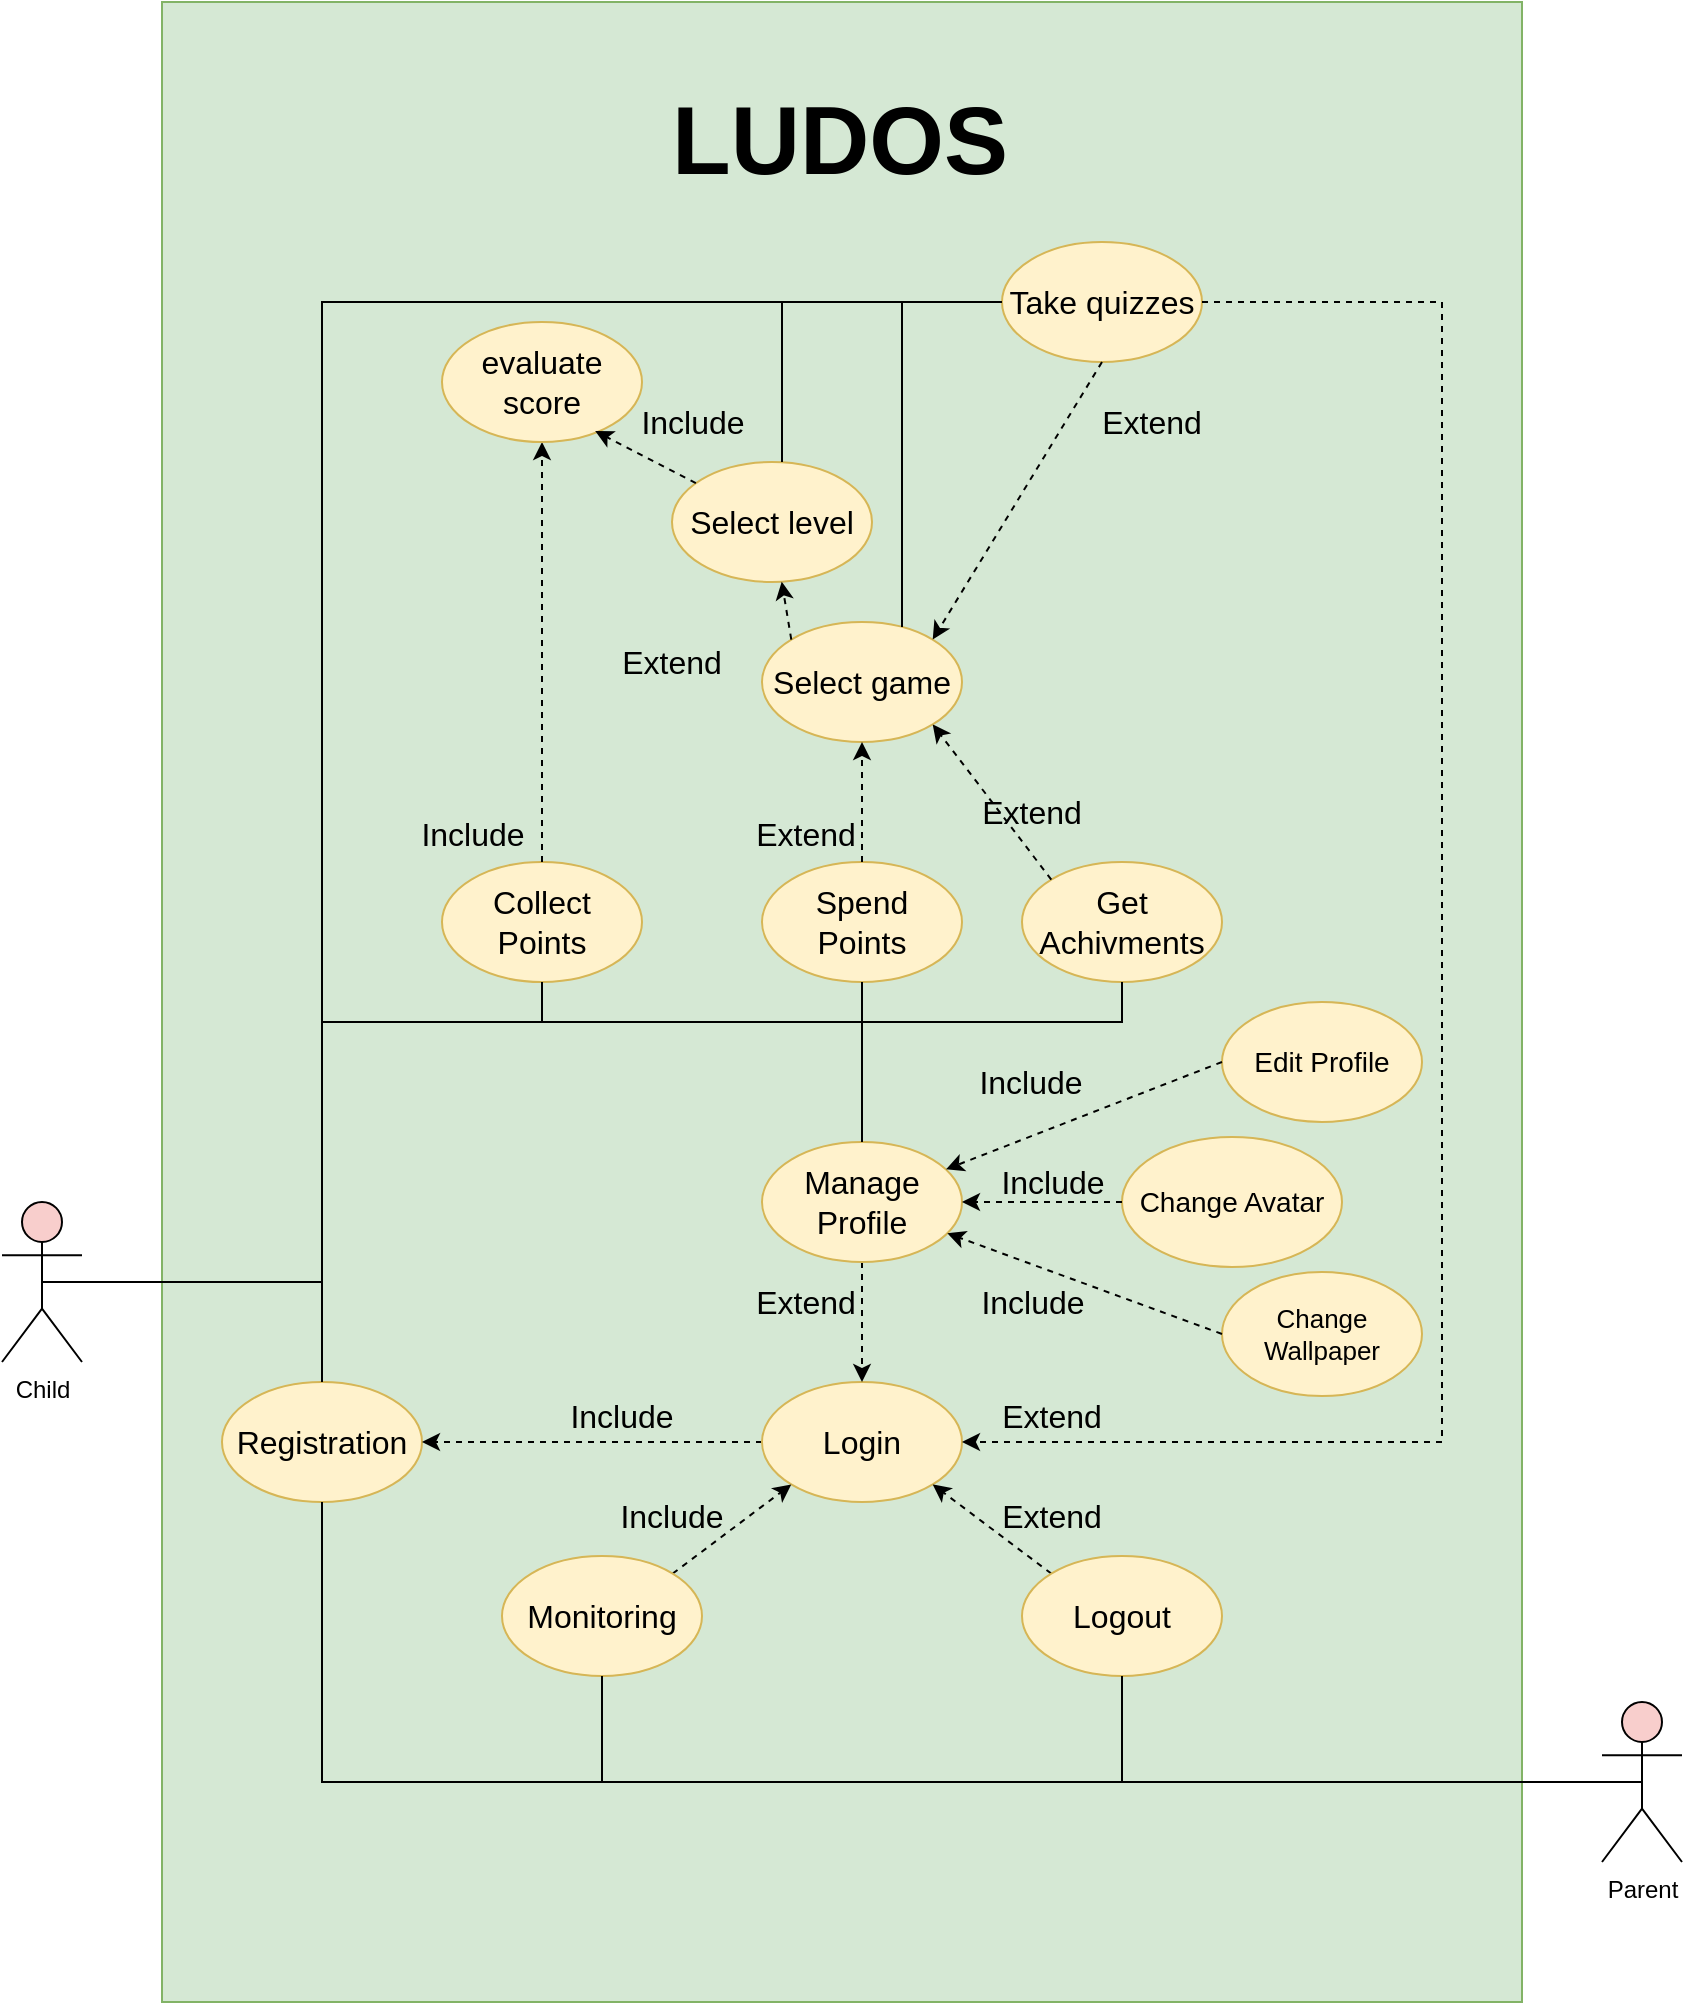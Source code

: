 <mxfile version="20.4.1" type="device"><diagram id="AuonHMIGW1srXyZDeafY" name="Page-1"><mxGraphModel dx="2030" dy="1123" grid="1" gridSize="10" guides="1" tooltips="1" connect="1" arrows="1" fold="1" page="1" pageScale="1" pageWidth="850" pageHeight="1100" background="#ffffff" math="0" shadow="0"><root><mxCell id="0"/><mxCell id="1" parent="0"/><mxCell id="5T0bdnk01hy3B1LprQP0-1" value="Child&lt;br&gt;" style="shape=umlActor;verticalLabelPosition=bottom;verticalAlign=top;html=1;outlineConnect=0;fillColor=#f8cecc;strokeColor=#000000;" parent="1" vertex="1"><mxGeometry x="90" y="670" width="40" height="80" as="geometry"/></mxCell><mxCell id="5T0bdnk01hy3B1LprQP0-2" value="Parent" style="shape=umlActor;verticalLabelPosition=bottom;verticalAlign=top;html=1;outlineConnect=0;fillColor=#f8cecc;strokeColor=#000000;" parent="1" vertex="1"><mxGeometry x="890" y="920" width="40" height="80" as="geometry"/></mxCell><mxCell id="5T0bdnk01hy3B1LprQP0-5" value="" style="rounded=1;whiteSpace=wrap;html=1;arcSize=0;fillColor=#d5e8d4;strokeColor=#82b366;shadow=0;" parent="1" vertex="1"><mxGeometry x="170" y="70" width="680" height="1000" as="geometry"/></mxCell><mxCell id="5T0bdnk01hy3B1LprQP0-6" value="&lt;font style=&quot;font-size: 16px;&quot;&gt;Registration&lt;/font&gt;" style="ellipse;whiteSpace=wrap;html=1;fillColor=#fff2cc;strokeColor=#d6b656;" parent="1" vertex="1"><mxGeometry x="200" y="760" width="100" height="60" as="geometry"/></mxCell><mxCell id="5T0bdnk01hy3B1LprQP0-41" style="edgeStyle=none;rounded=0;orthogonalLoop=1;jettySize=auto;html=1;exitX=0;exitY=0.5;exitDx=0;exitDy=0;dashed=1;fontSize=16;" parent="1" source="5T0bdnk01hy3B1LprQP0-7" target="5T0bdnk01hy3B1LprQP0-6" edge="1"><mxGeometry relative="1" as="geometry"/></mxCell><mxCell id="5T0bdnk01hy3B1LprQP0-7" value="&lt;font style=&quot;font-size: 16px;&quot;&gt;Login&lt;/font&gt;" style="ellipse;whiteSpace=wrap;html=1;fillColor=#fff2cc;strokeColor=#d6b656;" parent="1" vertex="1"><mxGeometry x="470" y="760" width="100" height="60" as="geometry"/></mxCell><mxCell id="5T0bdnk01hy3B1LprQP0-40" style="edgeStyle=none;rounded=0;orthogonalLoop=1;jettySize=auto;html=1;exitX=0;exitY=0;exitDx=0;exitDy=0;entryX=1;entryY=1;entryDx=0;entryDy=0;dashed=1;fontSize=16;" parent="1" source="5T0bdnk01hy3B1LprQP0-8" target="5T0bdnk01hy3B1LprQP0-7" edge="1"><mxGeometry relative="1" as="geometry"/></mxCell><mxCell id="5T0bdnk01hy3B1LprQP0-8" value="&lt;font style=&quot;font-size: 16px;&quot;&gt;Logout&lt;/font&gt;" style="ellipse;whiteSpace=wrap;html=1;fillColor=#fff2cc;strokeColor=#d6b656;" parent="1" vertex="1"><mxGeometry x="600" y="847" width="100" height="60" as="geometry"/></mxCell><mxCell id="5T0bdnk01hy3B1LprQP0-39" style="edgeStyle=none;rounded=0;orthogonalLoop=1;jettySize=auto;html=1;exitX=1;exitY=0;exitDx=0;exitDy=0;entryX=0;entryY=1;entryDx=0;entryDy=0;dashed=1;fontSize=16;" parent="1" source="5T0bdnk01hy3B1LprQP0-9" target="5T0bdnk01hy3B1LprQP0-7" edge="1"><mxGeometry relative="1" as="geometry"/></mxCell><mxCell id="5T0bdnk01hy3B1LprQP0-9" value="&lt;font style=&quot;font-size: 16px;&quot;&gt;Monitoring&lt;/font&gt;" style="ellipse;whiteSpace=wrap;html=1;fillColor=#fff2cc;strokeColor=#d6b656;" parent="1" vertex="1"><mxGeometry x="340" y="847" width="100" height="60" as="geometry"/></mxCell><mxCell id="5T0bdnk01hy3B1LprQP0-37" style="edgeStyle=none;rounded=0;orthogonalLoop=1;jettySize=auto;html=1;dashed=1;fontSize=16;" parent="1" source="5T0bdnk01hy3B1LprQP0-11" target="5T0bdnk01hy3B1LprQP0-7" edge="1"><mxGeometry relative="1" as="geometry"/></mxCell><mxCell id="5T0bdnk01hy3B1LprQP0-11" value="&lt;span style=&quot;font-size: 16px;&quot;&gt;Manage Profile&lt;/span&gt;" style="ellipse;whiteSpace=wrap;html=1;fillColor=#fff2cc;strokeColor=#d6b656;" parent="1" vertex="1"><mxGeometry x="470" y="640" width="100" height="60" as="geometry"/></mxCell><mxCell id="5T0bdnk01hy3B1LprQP0-13" value="&lt;font style=&quot;font-size: 16px;&quot;&gt;Take quizzes&lt;/font&gt;" style="ellipse;whiteSpace=wrap;html=1;fillColor=#fff2cc;strokeColor=#d6b656;" parent="1" vertex="1"><mxGeometry x="590" y="190" width="100" height="60" as="geometry"/></mxCell><mxCell id="5T0bdnk01hy3B1LprQP0-14" value="&lt;font style=&quot;font-size: 16px;&quot;&gt;Select game&lt;/font&gt;" style="ellipse;whiteSpace=wrap;html=1;fillColor=#fff2cc;strokeColor=#d6b656;" parent="1" vertex="1"><mxGeometry x="470" y="380" width="100" height="60" as="geometry"/></mxCell><mxCell id="5T0bdnk01hy3B1LprQP0-15" value="&lt;font style=&quot;font-size: 16px;&quot;&gt;Collect&lt;br&gt;Points&lt;/font&gt;" style="ellipse;whiteSpace=wrap;html=1;fillColor=#fff2cc;strokeColor=#d6b656;" parent="1" vertex="1"><mxGeometry x="310" y="500" width="100" height="60" as="geometry"/></mxCell><mxCell id="5T0bdnk01hy3B1LprQP0-16" value="&lt;font style=&quot;font-size: 16px;&quot;&gt;Spend&lt;br&gt;Points&lt;br&gt;&lt;/font&gt;" style="ellipse;whiteSpace=wrap;html=1;fillColor=#fff2cc;strokeColor=#d6b656;" parent="1" vertex="1"><mxGeometry x="470" y="500" width="100" height="60" as="geometry"/></mxCell><mxCell id="5T0bdnk01hy3B1LprQP0-17" value="&lt;font style=&quot;font-size: 16px;&quot;&gt;Get Achivments&lt;/font&gt;" style="ellipse;whiteSpace=wrap;html=1;fillColor=#fff2cc;strokeColor=#d6b656;" parent="1" vertex="1"><mxGeometry x="600" y="500" width="100" height="60" as="geometry"/></mxCell><mxCell id="5T0bdnk01hy3B1LprQP0-21" value="" style="endArrow=none;html=1;rounded=0;fontSize=16;entryX=0.5;entryY=1;entryDx=0;entryDy=0;exitX=0.5;exitY=0.5;exitDx=0;exitDy=0;exitPerimeter=0;edgeStyle=orthogonalEdgeStyle;" parent="1" source="5T0bdnk01hy3B1LprQP0-2" target="5T0bdnk01hy3B1LprQP0-6" edge="1"><mxGeometry width="50" height="50" relative="1" as="geometry"><mxPoint x="240" y="850" as="sourcePoint"/><mxPoint x="290" y="800" as="targetPoint"/><Array as="points"><mxPoint x="250" y="960"/></Array></mxGeometry></mxCell><mxCell id="5T0bdnk01hy3B1LprQP0-23" value="" style="endArrow=none;html=1;rounded=0;fontSize=16;entryX=0.5;entryY=1;entryDx=0;entryDy=0;exitX=0.5;exitY=1;exitDx=0;exitDy=0;edgeStyle=orthogonalEdgeStyle;" parent="1" source="5T0bdnk01hy3B1LprQP0-9" target="5T0bdnk01hy3B1LprQP0-8" edge="1"><mxGeometry width="50" height="50" relative="1" as="geometry"><mxPoint x="410" y="890" as="sourcePoint"/><mxPoint x="460" y="840" as="targetPoint"/><Array as="points"><mxPoint x="390" y="960"/><mxPoint x="650" y="960"/></Array></mxGeometry></mxCell><mxCell id="5T0bdnk01hy3B1LprQP0-24" value="" style="endArrow=none;html=1;rounded=0;fontSize=16;exitX=0.5;exitY=0.5;exitDx=0;exitDy=0;exitPerimeter=0;entryX=0.5;entryY=0;entryDx=0;entryDy=0;" parent="1" source="5T0bdnk01hy3B1LprQP0-1" target="5T0bdnk01hy3B1LprQP0-6" edge="1"><mxGeometry width="50" height="50" relative="1" as="geometry"><mxPoint x="430" y="730" as="sourcePoint"/><mxPoint x="480" y="680" as="targetPoint"/><Array as="points"><mxPoint x="250" y="710"/></Array></mxGeometry></mxCell><mxCell id="5T0bdnk01hy3B1LprQP0-25" value="" style="endArrow=none;html=1;rounded=0;fontSize=16;entryX=0;entryY=0.5;entryDx=0;entryDy=0;" parent="1" target="5T0bdnk01hy3B1LprQP0-13" edge="1"><mxGeometry width="50" height="50" relative="1" as="geometry"><mxPoint x="250" y="710" as="sourcePoint"/><mxPoint x="530" y="520" as="targetPoint"/><Array as="points"><mxPoint x="250" y="220"/></Array></mxGeometry></mxCell><mxCell id="5T0bdnk01hy3B1LprQP0-26" value="" style="endArrow=none;html=1;rounded=0;fontSize=16;entryX=0.5;entryY=1;entryDx=0;entryDy=0;edgeStyle=orthogonalEdgeStyle;" parent="1" target="5T0bdnk01hy3B1LprQP0-17" edge="1"><mxGeometry width="50" height="50" relative="1" as="geometry"><mxPoint x="250" y="580" as="sourcePoint"/><mxPoint x="500" y="530" as="targetPoint"/><Array as="points"><mxPoint x="650" y="580"/></Array></mxGeometry></mxCell><mxCell id="5T0bdnk01hy3B1LprQP0-27" value="" style="endArrow=none;html=1;rounded=0;fontSize=16;entryX=0.5;entryY=1;entryDx=0;entryDy=0;" parent="1" target="5T0bdnk01hy3B1LprQP0-15" edge="1"><mxGeometry width="50" height="50" relative="1" as="geometry"><mxPoint x="360" y="580" as="sourcePoint"/><mxPoint x="500" y="530" as="targetPoint"/></mxGeometry></mxCell><mxCell id="5T0bdnk01hy3B1LprQP0-28" value="" style="endArrow=none;html=1;rounded=0;fontSize=16;exitX=0.5;exitY=0;exitDx=0;exitDy=0;entryX=0.5;entryY=1;entryDx=0;entryDy=0;" parent="1" source="5T0bdnk01hy3B1LprQP0-11" target="5T0bdnk01hy3B1LprQP0-16" edge="1"><mxGeometry width="50" height="50" relative="1" as="geometry"><mxPoint x="450" y="580" as="sourcePoint"/><mxPoint x="500" y="530" as="targetPoint"/></mxGeometry></mxCell><mxCell id="5T0bdnk01hy3B1LprQP0-29" value="" style="endArrow=none;html=1;rounded=0;fontSize=16;" parent="1" edge="1"><mxGeometry width="50" height="50" relative="1" as="geometry"><mxPoint x="650" y="570" as="sourcePoint"/><mxPoint x="650" y="580" as="targetPoint"/></mxGeometry></mxCell><mxCell id="5T0bdnk01hy3B1LprQP0-30" value="" style="endArrow=classic;html=1;rounded=0;fontSize=16;exitX=1;exitY=0.5;exitDx=0;exitDy=0;entryX=1;entryY=0.5;entryDx=0;entryDy=0;edgeStyle=orthogonalEdgeStyle;dashed=1;" parent="1" source="5T0bdnk01hy3B1LprQP0-13" target="5T0bdnk01hy3B1LprQP0-7" edge="1"><mxGeometry width="50" height="50" relative="1" as="geometry"><mxPoint x="490" y="620" as="sourcePoint"/><mxPoint x="540" y="570" as="targetPoint"/><Array as="points"><mxPoint x="810" y="220"/><mxPoint x="810" y="790"/></Array></mxGeometry></mxCell><mxCell id="5T0bdnk01hy3B1LprQP0-31" value="" style="endArrow=classic;html=1;rounded=0;dashed=1;fontSize=16;exitX=0.5;exitY=1;exitDx=0;exitDy=0;entryX=1;entryY=0;entryDx=0;entryDy=0;" parent="1" source="5T0bdnk01hy3B1LprQP0-13" target="5T0bdnk01hy3B1LprQP0-14" edge="1"><mxGeometry width="50" height="50" relative="1" as="geometry"><mxPoint x="490" y="620" as="sourcePoint"/><mxPoint x="540" y="570" as="targetPoint"/></mxGeometry></mxCell><mxCell id="5T0bdnk01hy3B1LprQP0-32" value="" style="endArrow=classic;html=1;rounded=0;dashed=1;fontSize=16;exitX=0.5;exitY=0;exitDx=0;exitDy=0;entryX=0.5;entryY=1;entryDx=0;entryDy=0;" parent="1" source="5T0bdnk01hy3B1LprQP0-15" target="DbgIeslCD-SM7t5QFPwZ-11" edge="1"><mxGeometry width="50" height="50" relative="1" as="geometry"><mxPoint x="490" y="580" as="sourcePoint"/><mxPoint x="540" y="530" as="targetPoint"/></mxGeometry></mxCell><mxCell id="5T0bdnk01hy3B1LprQP0-33" value="" style="endArrow=classic;html=1;rounded=0;dashed=1;fontSize=16;entryX=0.5;entryY=1;entryDx=0;entryDy=0;exitX=0.5;exitY=0;exitDx=0;exitDy=0;" parent="1" source="5T0bdnk01hy3B1LprQP0-16" target="5T0bdnk01hy3B1LprQP0-14" edge="1"><mxGeometry width="50" height="50" relative="1" as="geometry"><mxPoint x="490" y="580" as="sourcePoint"/><mxPoint x="540" y="530" as="targetPoint"/></mxGeometry></mxCell><mxCell id="5T0bdnk01hy3B1LprQP0-34" value="" style="endArrow=classic;html=1;rounded=0;dashed=1;fontSize=16;entryX=1;entryY=1;entryDx=0;entryDy=0;exitX=0;exitY=0;exitDx=0;exitDy=0;" parent="1" source="5T0bdnk01hy3B1LprQP0-17" target="5T0bdnk01hy3B1LprQP0-14" edge="1"><mxGeometry width="50" height="50" relative="1" as="geometry"><mxPoint x="490" y="580" as="sourcePoint"/><mxPoint x="540" y="530" as="targetPoint"/></mxGeometry></mxCell><mxCell id="5T0bdnk01hy3B1LprQP0-43" value="Include" style="text;html=1;strokeColor=none;fillColor=none;align=center;verticalAlign=middle;whiteSpace=wrap;rounded=0;shadow=0;labelBackgroundColor=none;fontSize=16;fontColor=#000000;" parent="1" vertex="1"><mxGeometry x="370" y="762" width="60" height="30" as="geometry"/></mxCell><mxCell id="5T0bdnk01hy3B1LprQP0-44" value="Include" style="text;html=1;strokeColor=none;fillColor=none;align=center;verticalAlign=middle;whiteSpace=wrap;rounded=0;shadow=0;labelBackgroundColor=none;fontSize=16;fontColor=#000000;" parent="1" vertex="1"><mxGeometry x="300" y="476" width="51" height="20" as="geometry"/></mxCell><mxCell id="5T0bdnk01hy3B1LprQP0-45" value="Extend" style="text;html=1;strokeColor=none;fillColor=none;align=center;verticalAlign=middle;whiteSpace=wrap;rounded=0;shadow=0;labelBackgroundColor=none;fontSize=16;fontColor=#000000;" parent="1" vertex="1"><mxGeometry x="467" y="476" width="50" height="20" as="geometry"/></mxCell><mxCell id="5T0bdnk01hy3B1LprQP0-47" value="Include" style="text;html=1;strokeColor=none;fillColor=none;align=center;verticalAlign=middle;whiteSpace=wrap;rounded=0;shadow=0;labelBackgroundColor=none;fontSize=16;fontColor=#000000;" parent="1" vertex="1"><mxGeometry x="400" y="817" width="50" height="20" as="geometry"/></mxCell><mxCell id="5T0bdnk01hy3B1LprQP0-48" value="Extend" style="text;html=1;strokeColor=none;fillColor=none;align=center;verticalAlign=middle;whiteSpace=wrap;rounded=0;shadow=0;labelBackgroundColor=none;fontSize=16;fontColor=#000000;" parent="1" vertex="1"><mxGeometry x="590" y="817" width="50" height="20" as="geometry"/></mxCell><mxCell id="5T0bdnk01hy3B1LprQP0-49" value="Extend" style="text;html=1;strokeColor=none;fillColor=none;align=center;verticalAlign=middle;whiteSpace=wrap;rounded=0;shadow=0;labelBackgroundColor=none;fontSize=16;fontColor=#000000;" parent="1" vertex="1"><mxGeometry x="590" y="767" width="50" height="20" as="geometry"/></mxCell><mxCell id="5T0bdnk01hy3B1LprQP0-51" value="Extend" style="text;html=1;strokeColor=none;fillColor=none;align=center;verticalAlign=middle;whiteSpace=wrap;rounded=0;shadow=0;labelBackgroundColor=none;fontSize=16;fontColor=#000000;" parent="1" vertex="1"><mxGeometry x="467" y="710" width="50" height="20" as="geometry"/></mxCell><mxCell id="5T0bdnk01hy3B1LprQP0-53" value="Extend" style="text;html=1;strokeColor=none;fillColor=none;align=center;verticalAlign=middle;whiteSpace=wrap;rounded=0;shadow=0;labelBackgroundColor=none;fontSize=16;fontColor=#000000;" parent="1" vertex="1"><mxGeometry x="580" y="465" width="50" height="20" as="geometry"/></mxCell><mxCell id="5T0bdnk01hy3B1LprQP0-54" value="Extend" style="text;html=1;strokeColor=none;fillColor=none;align=center;verticalAlign=middle;whiteSpace=wrap;rounded=0;shadow=0;labelBackgroundColor=none;fontSize=16;fontColor=#000000;" parent="1" vertex="1"><mxGeometry x="640" y="270" width="50" height="20" as="geometry"/></mxCell><mxCell id="5T0bdnk01hy3B1LprQP0-55" value="&lt;h1&gt;&lt;font style=&quot;font-size: 48px;&quot;&gt;LUDOS&lt;/font&gt;&lt;/h1&gt;" style="text;html=1;strokeColor=none;fillColor=none;spacing=5;spacingTop=-20;whiteSpace=wrap;overflow=hidden;rounded=0;shadow=0;labelBackgroundColor=none;fontSize=16;fontColor=#000000;" parent="1" vertex="1"><mxGeometry x="420" y="100" width="190" height="80" as="geometry"/></mxCell><mxCell id="DbgIeslCD-SM7t5QFPwZ-1" value="&lt;font style=&quot;font-size: 14px;&quot;&gt;Change Avatar&lt;/font&gt;" style="ellipse;whiteSpace=wrap;html=1;fillColor=#fff2cc;strokeColor=#d6b656;fontSize=14;" vertex="1" parent="1"><mxGeometry x="650" y="637.5" width="110" height="65" as="geometry"/></mxCell><mxCell id="DbgIeslCD-SM7t5QFPwZ-2" value="&lt;font style=&quot;font-size: 13px;&quot;&gt;Change Wallpaper&lt;/font&gt;" style="ellipse;whiteSpace=wrap;html=1;fillColor=#fff2cc;strokeColor=#d6b656;fontSize=13;" vertex="1" parent="1"><mxGeometry x="700" y="705" width="100" height="62" as="geometry"/></mxCell><mxCell id="DbgIeslCD-SM7t5QFPwZ-3" value="&lt;font style=&quot;font-size: 14px;&quot;&gt;Edit Profile&lt;/font&gt;" style="ellipse;whiteSpace=wrap;html=1;fillColor=#fff2cc;strokeColor=#d6b656;fontSize=14;" vertex="1" parent="1"><mxGeometry x="700" y="570" width="100" height="60" as="geometry"/></mxCell><mxCell id="DbgIeslCD-SM7t5QFPwZ-5" value="" style="endArrow=classic;html=1;rounded=0;entryX=1;entryY=0.5;entryDx=0;entryDy=0;exitX=0;exitY=0.5;exitDx=0;exitDy=0;dashed=1;" edge="1" parent="1" source="DbgIeslCD-SM7t5QFPwZ-1" target="5T0bdnk01hy3B1LprQP0-11"><mxGeometry width="50" height="50" relative="1" as="geometry"><mxPoint x="540" y="760" as="sourcePoint"/><mxPoint x="590" y="710" as="targetPoint"/></mxGeometry></mxCell><mxCell id="DbgIeslCD-SM7t5QFPwZ-6" value="" style="endArrow=classic;html=1;rounded=0;exitX=0;exitY=0.5;exitDx=0;exitDy=0;dashed=1;" edge="1" parent="1" source="DbgIeslCD-SM7t5QFPwZ-3" target="5T0bdnk01hy3B1LprQP0-11"><mxGeometry width="50" height="50" relative="1" as="geometry"><mxPoint x="660" y="680" as="sourcePoint"/><mxPoint x="610" y="670" as="targetPoint"/></mxGeometry></mxCell><mxCell id="DbgIeslCD-SM7t5QFPwZ-7" value="" style="endArrow=classic;html=1;rounded=0;exitX=0;exitY=0.5;exitDx=0;exitDy=0;dashed=1;" edge="1" parent="1" source="DbgIeslCD-SM7t5QFPwZ-2" target="5T0bdnk01hy3B1LprQP0-11"><mxGeometry width="50" height="50" relative="1" as="geometry"><mxPoint x="730" y="615" as="sourcePoint"/><mxPoint x="573.995" y="665.745" as="targetPoint"/></mxGeometry></mxCell><mxCell id="DbgIeslCD-SM7t5QFPwZ-10" value="&lt;font style=&quot;font-size: 16px;&quot;&gt;Select level&lt;/font&gt;" style="ellipse;whiteSpace=wrap;html=1;fillColor=#fff2cc;strokeColor=#d6b656;" vertex="1" parent="1"><mxGeometry x="425" y="300" width="100" height="60" as="geometry"/></mxCell><mxCell id="DbgIeslCD-SM7t5QFPwZ-11" value="&lt;font style=&quot;font-size: 16px;&quot;&gt;evaluate score&lt;/font&gt;" style="ellipse;whiteSpace=wrap;html=1;fillColor=#fff2cc;strokeColor=#d6b656;" vertex="1" parent="1"><mxGeometry x="310" y="230" width="100" height="60" as="geometry"/></mxCell><mxCell id="DbgIeslCD-SM7t5QFPwZ-14" value="" style="endArrow=classic;html=1;rounded=0;dashed=1;fontSize=16;exitX=0;exitY=0;exitDx=0;exitDy=0;" edge="1" parent="1" source="5T0bdnk01hy3B1LprQP0-14" target="DbgIeslCD-SM7t5QFPwZ-10"><mxGeometry width="50" height="50" relative="1" as="geometry"><mxPoint x="370" y="510" as="sourcePoint"/><mxPoint x="370" y="320" as="targetPoint"/></mxGeometry></mxCell><mxCell id="DbgIeslCD-SM7t5QFPwZ-15" value="Extend" style="text;html=1;strokeColor=none;fillColor=none;align=center;verticalAlign=middle;whiteSpace=wrap;rounded=0;shadow=0;labelBackgroundColor=none;fontSize=16;fontColor=#000000;" vertex="1" parent="1"><mxGeometry x="400" y="390" width="50" height="20" as="geometry"/></mxCell><mxCell id="DbgIeslCD-SM7t5QFPwZ-16" value="" style="endArrow=classic;html=1;rounded=0;dashed=1;fontSize=16;entryX=0.766;entryY=0.909;entryDx=0;entryDy=0;entryPerimeter=0;" edge="1" parent="1" source="DbgIeslCD-SM7t5QFPwZ-10" target="DbgIeslCD-SM7t5QFPwZ-11"><mxGeometry width="50" height="50" relative="1" as="geometry"><mxPoint x="370" y="510" as="sourcePoint"/><mxPoint x="370" y="320" as="targetPoint"/></mxGeometry></mxCell><mxCell id="DbgIeslCD-SM7t5QFPwZ-17" value="Include" style="text;html=1;strokeColor=none;fillColor=none;align=center;verticalAlign=middle;whiteSpace=wrap;rounded=0;shadow=0;labelBackgroundColor=none;fontSize=16;fontColor=#000000;" vertex="1" parent="1"><mxGeometry x="410" y="270" width="51" height="20" as="geometry"/></mxCell><mxCell id="DbgIeslCD-SM7t5QFPwZ-18" value="Include" style="text;html=1;strokeColor=none;fillColor=none;align=center;verticalAlign=middle;whiteSpace=wrap;rounded=0;shadow=0;labelBackgroundColor=none;fontSize=16;fontColor=#000000;" vertex="1" parent="1"><mxGeometry x="579" y="600" width="51" height="20" as="geometry"/></mxCell><mxCell id="DbgIeslCD-SM7t5QFPwZ-19" value="Include" style="text;html=1;strokeColor=none;fillColor=none;align=center;verticalAlign=middle;whiteSpace=wrap;rounded=0;shadow=0;labelBackgroundColor=none;fontSize=16;fontColor=#000000;" vertex="1" parent="1"><mxGeometry x="590" y="650" width="51" height="20" as="geometry"/></mxCell><mxCell id="DbgIeslCD-SM7t5QFPwZ-20" value="Include" style="text;html=1;strokeColor=none;fillColor=none;align=center;verticalAlign=middle;whiteSpace=wrap;rounded=0;shadow=0;labelBackgroundColor=none;fontSize=16;fontColor=#000000;" vertex="1" parent="1"><mxGeometry x="579.5" y="710" width="51" height="20" as="geometry"/></mxCell><mxCell id="DbgIeslCD-SM7t5QFPwZ-22" value="" style="endArrow=none;html=1;rounded=0;fontSize=16;edgeStyle=orthogonalEdgeStyle;endFill=0;" edge="1" parent="1"><mxGeometry width="50" height="50" relative="1" as="geometry"><mxPoint x="460" y="220" as="sourcePoint"/><mxPoint x="480" y="300" as="targetPoint"/><Array as="points"><mxPoint x="480" y="220"/><mxPoint x="480" y="300"/></Array></mxGeometry></mxCell><mxCell id="DbgIeslCD-SM7t5QFPwZ-23" value="" style="endArrow=none;html=1;rounded=0;fontSize=16;endFill=0;edgeStyle=orthogonalEdgeStyle;" edge="1" parent="1" source="5T0bdnk01hy3B1LprQP0-14"><mxGeometry width="50" height="50" relative="1" as="geometry"><mxPoint x="540" y="380" as="sourcePoint"/><mxPoint x="480" y="220" as="targetPoint"/><Array as="points"><mxPoint x="540" y="220"/></Array></mxGeometry></mxCell></root></mxGraphModel></diagram></mxfile>